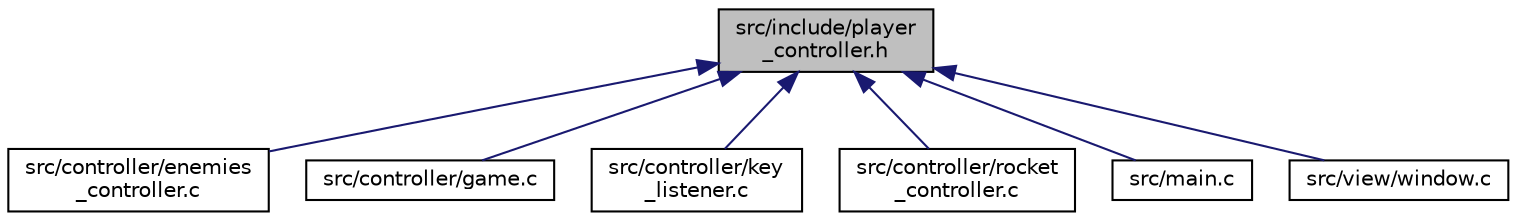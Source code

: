 digraph "src/include/player_controller.h"
{
 // LATEX_PDF_SIZE
  edge [fontname="Helvetica",fontsize="10",labelfontname="Helvetica",labelfontsize="10"];
  node [fontname="Helvetica",fontsize="10",shape=record];
  Node1 [label="src/include/player\l_controller.h",height=0.2,width=0.4,color="black", fillcolor="grey75", style="filled", fontcolor="black",tooltip=" "];
  Node1 -> Node2 [dir="back",color="midnightblue",fontsize="10",style="solid",fontname="Helvetica"];
  Node2 [label="src/controller/enemies\l_controller.c",height=0.2,width=0.4,color="black", fillcolor="white", style="filled",URL="$enemies__controller_8c.html",tooltip="It's the controller of the enemies."];
  Node1 -> Node3 [dir="back",color="midnightblue",fontsize="10",style="solid",fontname="Helvetica"];
  Node3 [label="src/controller/game.c",height=0.2,width=0.4,color="black", fillcolor="white", style="filled",URL="$game_8c.html",tooltip="It's the controller of the structure game and the utils functions."];
  Node1 -> Node4 [dir="back",color="midnightblue",fontsize="10",style="solid",fontname="Helvetica"];
  Node4 [label="src/controller/key\l_listener.c",height=0.2,width=0.4,color="black", fillcolor="white", style="filled",URL="$key__listener_8c.html",tooltip="It's the keyboard listener of the game."];
  Node1 -> Node5 [dir="back",color="midnightblue",fontsize="10",style="solid",fontname="Helvetica"];
  Node5 [label="src/controller/rocket\l_controller.c",height=0.2,width=0.4,color="black", fillcolor="white", style="filled",URL="$rocket__controller_8c.html",tooltip="rocket controller file"];
  Node1 -> Node6 [dir="back",color="midnightblue",fontsize="10",style="solid",fontname="Helvetica"];
  Node6 [label="src/main.c",height=0.2,width=0.4,color="black", fillcolor="white", style="filled",URL="$main_8c.html",tooltip="Main file of the project."];
  Node1 -> Node7 [dir="back",color="midnightblue",fontsize="10",style="solid",fontname="Helvetica"];
  Node7 [label="src/view/window.c",height=0.2,width=0.4,color="black", fillcolor="white", style="filled",URL="$window_8c.html",tooltip="It's the view of the game."];
}

